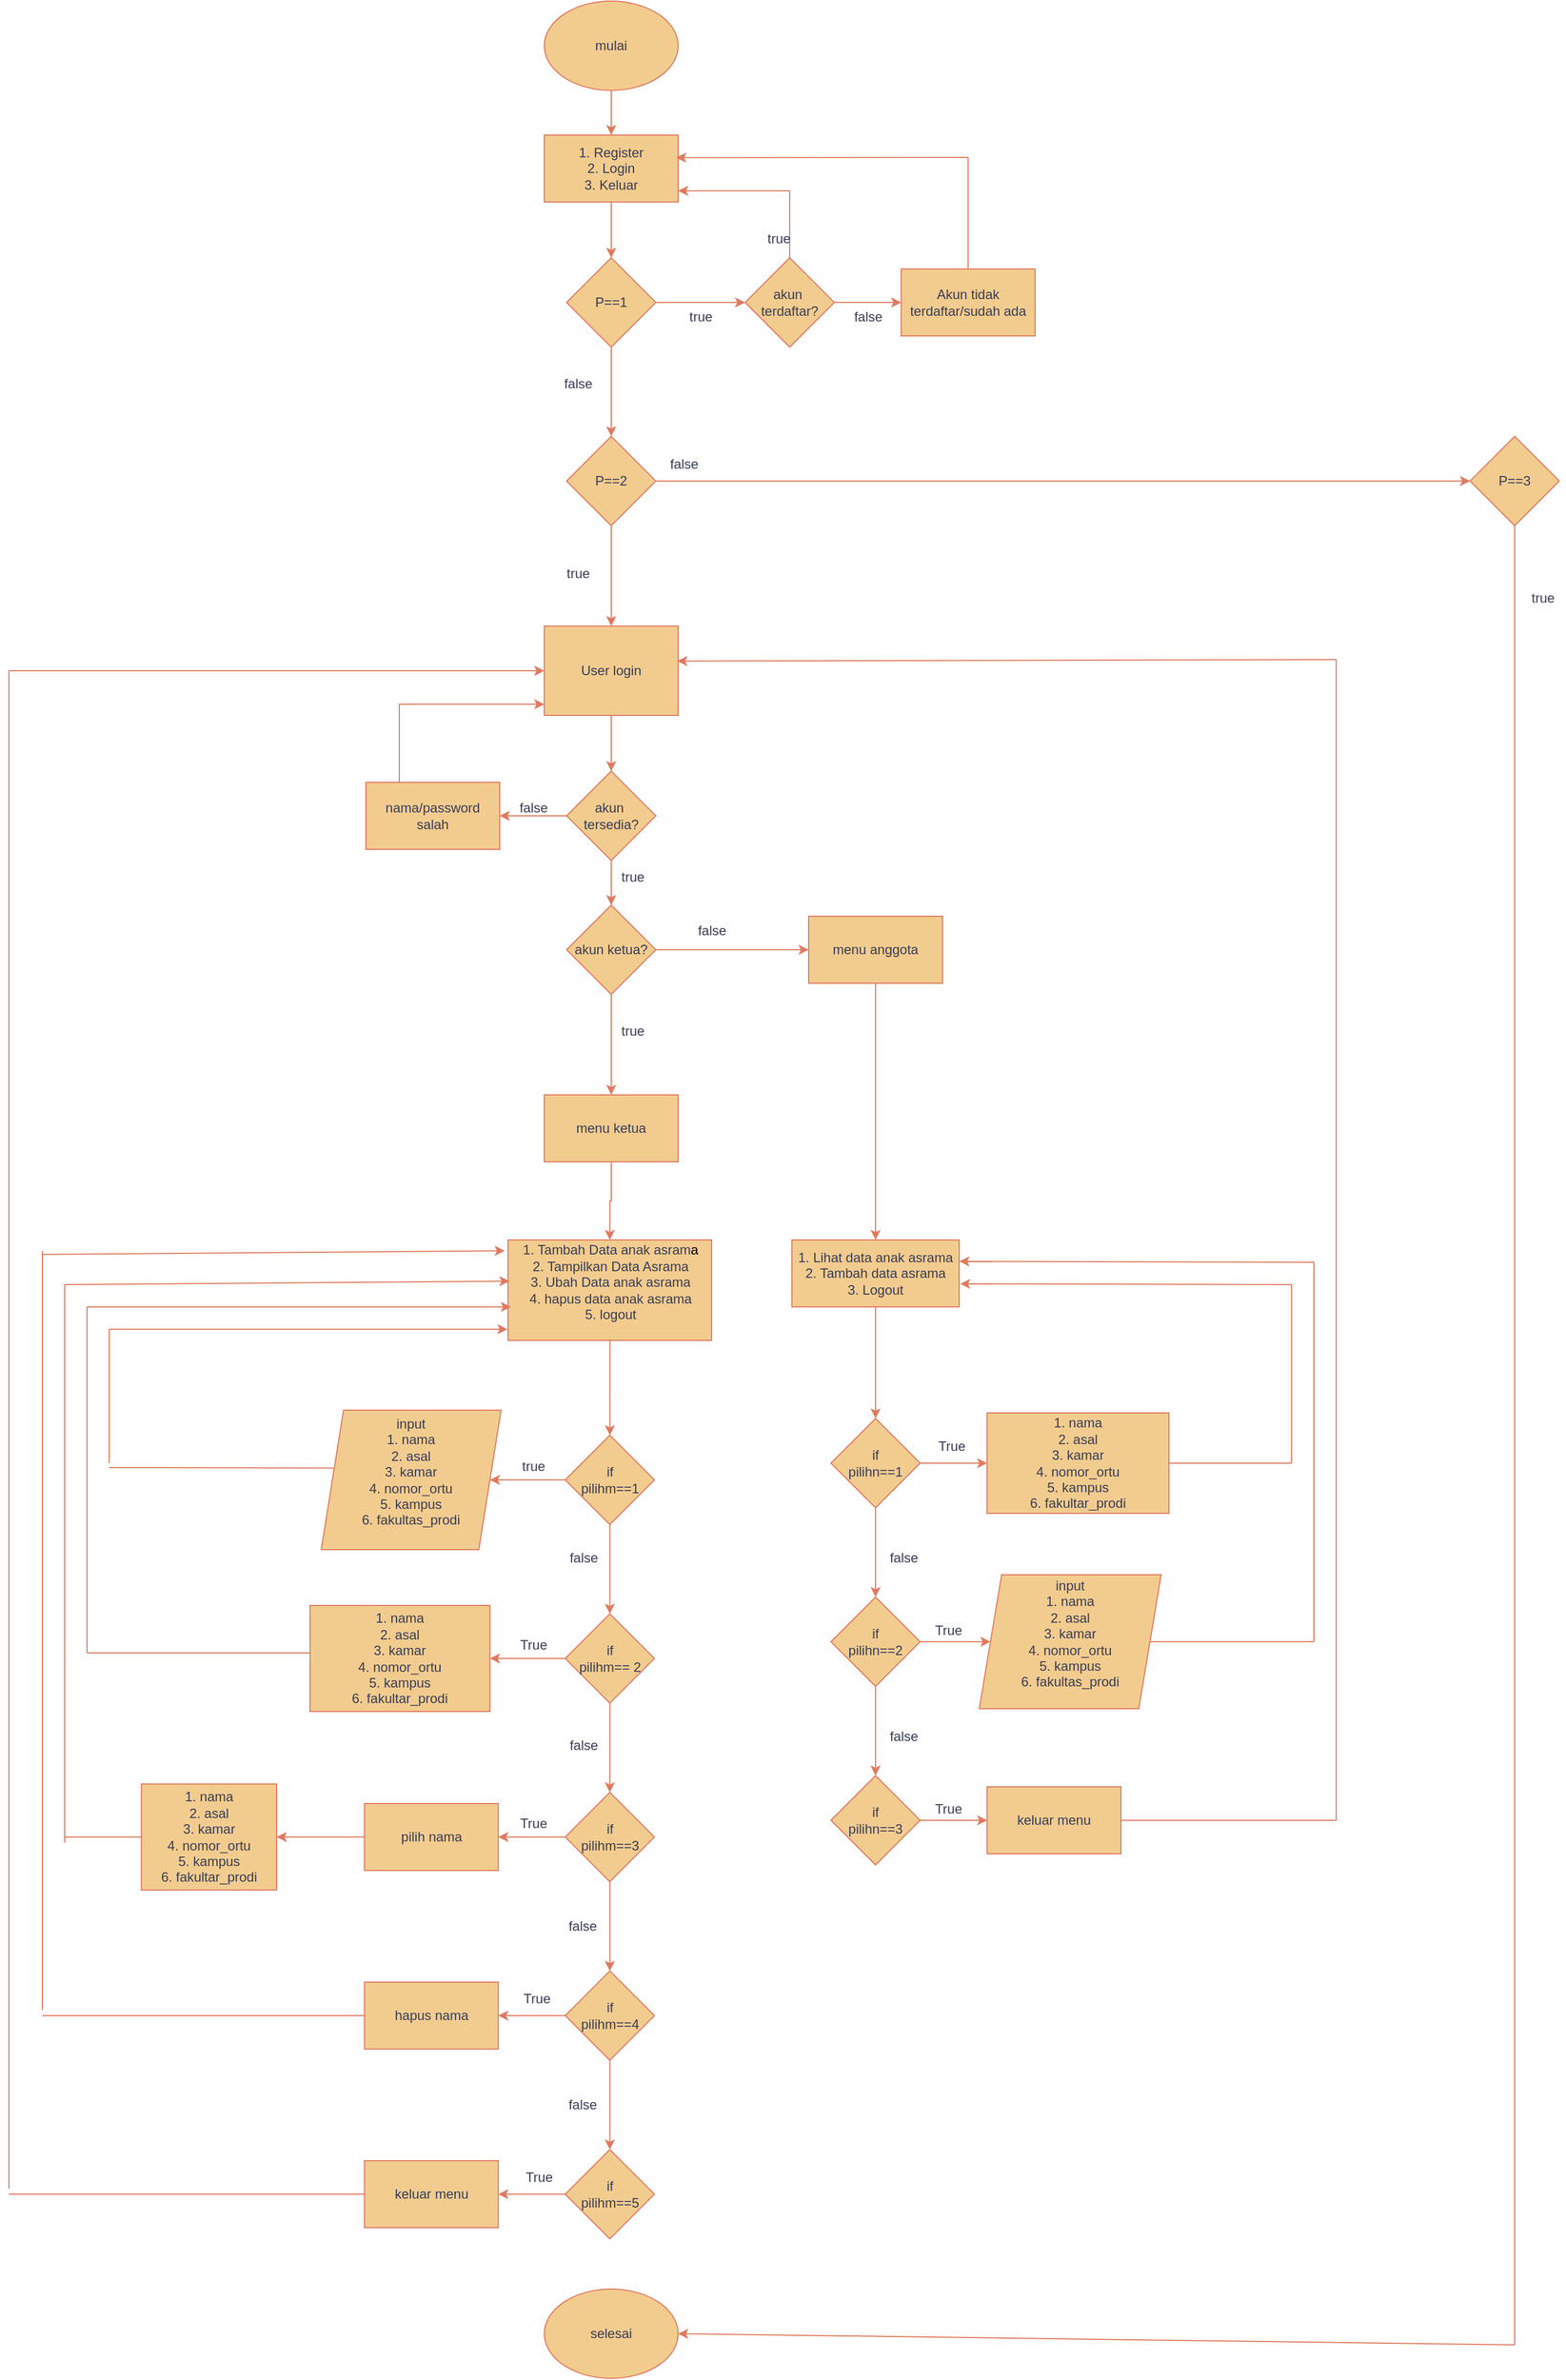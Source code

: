 <mxfile version="28.1.2">
  <diagram id="n_hlFYmJHbwfwSkSotJ7" name="Halaman-2">
    <mxGraphModel dx="3153" dy="2440" grid="1" gridSize="10" guides="1" tooltips="1" connect="1" arrows="1" fold="1" page="1" pageScale="1" pageWidth="1654" pageHeight="1169" background="none" math="0" shadow="0">
      <root>
        <mxCell id="0" />
        <mxCell id="1" parent="0" />
        <mxCell id="oGGgQ1cNmczcpnrUnFLs-1" value="" style="edgeStyle=orthogonalEdgeStyle;rounded=0;orthogonalLoop=1;jettySize=auto;html=1;labelBackgroundColor=none;fontColor=default;strokeColor=#E07A5F;" parent="1" source="BJ67IiYSXhuI5BqDYeCJ-1" target="BJ67IiYSXhuI5BqDYeCJ-2" edge="1">
          <mxGeometry relative="1" as="geometry" />
        </mxCell>
        <mxCell id="BJ67IiYSXhuI5BqDYeCJ-1" value="mulai" style="ellipse;whiteSpace=wrap;html=1;labelBackgroundColor=none;fillColor=#F2CC8F;strokeColor=#E07A5F;fontColor=#393C56;" parent="1" vertex="1">
          <mxGeometry x="530" y="90" width="120" height="80" as="geometry" />
        </mxCell>
        <mxCell id="oGGgQ1cNmczcpnrUnFLs-2" value="" style="edgeStyle=orthogonalEdgeStyle;rounded=0;orthogonalLoop=1;jettySize=auto;html=1;labelBackgroundColor=none;fontColor=default;strokeColor=#E07A5F;" parent="1" source="BJ67IiYSXhuI5BqDYeCJ-2" target="kD3FW_GAEQT3dt6A4L_F-1" edge="1">
          <mxGeometry relative="1" as="geometry" />
        </mxCell>
        <mxCell id="BJ67IiYSXhuI5BqDYeCJ-2" value="1. Register&lt;div&gt;2. Login&lt;/div&gt;&lt;div&gt;3. Keluar&lt;/div&gt;" style="whiteSpace=wrap;html=1;labelBackgroundColor=none;fillColor=#F2CC8F;strokeColor=#E07A5F;fontColor=#393C56;" parent="1" vertex="1">
          <mxGeometry x="530" y="210" width="120" height="60" as="geometry" />
        </mxCell>
        <mxCell id="J5XCuNyoXDaH66tvyBRb-2" value="" style="edgeStyle=orthogonalEdgeStyle;rounded=0;orthogonalLoop=1;jettySize=auto;html=1;labelBackgroundColor=none;fontColor=default;strokeColor=#E07A5F;" parent="1" source="kD3FW_GAEQT3dt6A4L_F-1" target="J5XCuNyoXDaH66tvyBRb-1" edge="1">
          <mxGeometry relative="1" as="geometry" />
        </mxCell>
        <mxCell id="nAB44ARyaaLg4sCTz5cJ-13" value="" style="edgeStyle=orthogonalEdgeStyle;rounded=0;orthogonalLoop=1;jettySize=auto;html=1;labelBackgroundColor=none;fontColor=default;strokeColor=#E07A5F;" parent="1" source="kD3FW_GAEQT3dt6A4L_F-1" target="nAB44ARyaaLg4sCTz5cJ-12" edge="1">
          <mxGeometry relative="1" as="geometry" />
        </mxCell>
        <mxCell id="kD3FW_GAEQT3dt6A4L_F-1" value="P==1" style="rhombus;whiteSpace=wrap;html=1;labelBackgroundColor=none;fillColor=#F2CC8F;strokeColor=#E07A5F;fontColor=#393C56;" parent="1" vertex="1">
          <mxGeometry x="550" y="320" width="80" height="80" as="geometry" />
        </mxCell>
        <mxCell id="hQ4wHMAZHg5mvLQKgYt7-2" value="" style="edgeStyle=orthogonalEdgeStyle;rounded=0;orthogonalLoop=1;jettySize=auto;html=1;labelBackgroundColor=none;fontColor=default;strokeColor=#E07A5F;" parent="1" source="J5XCuNyoXDaH66tvyBRb-1" target="hQ4wHMAZHg5mvLQKgYt7-1" edge="1">
          <mxGeometry relative="1" as="geometry" />
        </mxCell>
        <mxCell id="J5XCuNyoXDaH66tvyBRb-1" value="akun&amp;nbsp;&lt;div&gt;terdaftar?&lt;/div&gt;" style="rhombus;whiteSpace=wrap;html=1;labelBackgroundColor=none;fillColor=#F2CC8F;strokeColor=#E07A5F;fontColor=#393C56;" parent="1" vertex="1">
          <mxGeometry x="710" y="320" width="80" height="80" as="geometry" />
        </mxCell>
        <mxCell id="hQ4wHMAZHg5mvLQKgYt7-1" value="Akun tidak terdaftar/sudah ada" style="whiteSpace=wrap;html=1;labelBackgroundColor=none;fillColor=#F2CC8F;strokeColor=#E07A5F;fontColor=#393C56;" parent="1" vertex="1">
          <mxGeometry x="850" y="330" width="120" height="60" as="geometry" />
        </mxCell>
        <mxCell id="nAB44ARyaaLg4sCTz5cJ-3" value="" style="endArrow=none;html=1;rounded=0;exitX=0.5;exitY=0;exitDx=0;exitDy=0;labelBackgroundColor=none;fontColor=default;strokeColor=#E07A5F;" parent="1" source="J5XCuNyoXDaH66tvyBRb-1" edge="1">
          <mxGeometry width="50" height="50" relative="1" as="geometry">
            <mxPoint x="690" y="220" as="sourcePoint" />
            <mxPoint x="750" y="260" as="targetPoint" />
          </mxGeometry>
        </mxCell>
        <mxCell id="nAB44ARyaaLg4sCTz5cJ-6" value="" style="endArrow=none;html=1;rounded=0;exitX=0.5;exitY=0;exitDx=0;exitDy=0;labelBackgroundColor=none;fontColor=default;strokeColor=#E07A5F;" parent="1" source="hQ4wHMAZHg5mvLQKgYt7-1" edge="1">
          <mxGeometry width="50" height="50" relative="1" as="geometry">
            <mxPoint x="750" y="360" as="sourcePoint" />
            <mxPoint x="910" y="230" as="targetPoint" />
          </mxGeometry>
        </mxCell>
        <mxCell id="nAB44ARyaaLg4sCTz5cJ-9" value="true" style="text;html=1;align=center;verticalAlign=middle;resizable=0;points=[];autosize=1;strokeColor=none;fillColor=none;labelBackgroundColor=none;fontColor=#393C56;" parent="1" vertex="1">
          <mxGeometry x="650" y="358" width="40" height="30" as="geometry" />
        </mxCell>
        <mxCell id="nAB44ARyaaLg4sCTz5cJ-10" value="false" style="text;html=1;align=center;verticalAlign=middle;resizable=0;points=[];autosize=1;strokeColor=none;fillColor=none;labelBackgroundColor=none;fontColor=#393C56;" parent="1" vertex="1">
          <mxGeometry x="795" y="358" width="50" height="30" as="geometry" />
        </mxCell>
        <mxCell id="nAB44ARyaaLg4sCTz5cJ-11" value="true" style="text;html=1;align=center;verticalAlign=middle;resizable=0;points=[];autosize=1;strokeColor=none;fillColor=none;labelBackgroundColor=none;fontColor=#393C56;" parent="1" vertex="1">
          <mxGeometry x="720" y="288" width="40" height="30" as="geometry" />
        </mxCell>
        <mxCell id="wLeq8Vf2fUHlMR0s49e0-2" value="" style="edgeStyle=orthogonalEdgeStyle;rounded=0;orthogonalLoop=1;jettySize=auto;html=1;labelBackgroundColor=none;fontColor=default;strokeColor=#E07A5F;" parent="1" source="nAB44ARyaaLg4sCTz5cJ-12" target="wLeq8Vf2fUHlMR0s49e0-1" edge="1">
          <mxGeometry relative="1" as="geometry" />
        </mxCell>
        <mxCell id="8pX14ktJYVCyCtjLQcbl-2" value="" style="edgeStyle=orthogonalEdgeStyle;rounded=0;orthogonalLoop=1;jettySize=auto;html=1;labelBackgroundColor=none;fontColor=default;strokeColor=#E07A5F;" parent="1" source="nAB44ARyaaLg4sCTz5cJ-12" target="8pX14ktJYVCyCtjLQcbl-1" edge="1">
          <mxGeometry relative="1" as="geometry" />
        </mxCell>
        <mxCell id="nAB44ARyaaLg4sCTz5cJ-12" value="P==2" style="rhombus;whiteSpace=wrap;html=1;labelBackgroundColor=none;fillColor=#F2CC8F;strokeColor=#E07A5F;fontColor=#393C56;" parent="1" vertex="1">
          <mxGeometry x="550" y="480" width="80" height="80" as="geometry" />
        </mxCell>
        <mxCell id="Dad_iANFucT62vBBfSE3-2" value="" style="edgeStyle=orthogonalEdgeStyle;rounded=0;orthogonalLoop=1;jettySize=auto;html=1;labelBackgroundColor=none;fontColor=default;strokeColor=#E07A5F;" parent="1" source="wLeq8Vf2fUHlMR0s49e0-1" target="Dad_iANFucT62vBBfSE3-1" edge="1">
          <mxGeometry relative="1" as="geometry" />
        </mxCell>
        <mxCell id="wLeq8Vf2fUHlMR0s49e0-1" value="User login" style="whiteSpace=wrap;html=1;labelBackgroundColor=none;fillColor=#F2CC8F;strokeColor=#E07A5F;fontColor=#393C56;" parent="1" vertex="1">
          <mxGeometry x="530" y="650" width="120" height="80" as="geometry" />
        </mxCell>
        <mxCell id="Dad_iANFucT62vBBfSE3-6" value="" style="edgeStyle=orthogonalEdgeStyle;rounded=0;orthogonalLoop=1;jettySize=auto;html=1;labelBackgroundColor=none;fontColor=default;strokeColor=#E07A5F;" parent="1" source="Dad_iANFucT62vBBfSE3-1" target="Dad_iANFucT62vBBfSE3-5" edge="1">
          <mxGeometry relative="1" as="geometry" />
        </mxCell>
        <mxCell id="aWU5f_MsDyXnoE4X7a1e-2" value="" style="edgeStyle=orthogonalEdgeStyle;rounded=0;orthogonalLoop=1;jettySize=auto;html=1;labelBackgroundColor=none;fontColor=default;strokeColor=#E07A5F;" parent="1" source="Dad_iANFucT62vBBfSE3-1" target="aWU5f_MsDyXnoE4X7a1e-1" edge="1">
          <mxGeometry relative="1" as="geometry" />
        </mxCell>
        <mxCell id="Dad_iANFucT62vBBfSE3-1" value="akun&amp;nbsp;&lt;div&gt;tersedia?&lt;/div&gt;" style="rhombus;whiteSpace=wrap;html=1;labelBackgroundColor=none;fillColor=#F2CC8F;strokeColor=#E07A5F;fontColor=#393C56;" parent="1" vertex="1">
          <mxGeometry x="550" y="780" width="80" height="80" as="geometry" />
        </mxCell>
        <mxCell id="X8hCbsQ0I0Sgx1BhLFCN-2" value="" style="edgeStyle=orthogonalEdgeStyle;rounded=0;orthogonalLoop=1;jettySize=auto;html=1;labelBackgroundColor=none;fontColor=default;strokeColor=#E07A5F;" parent="1" source="Dad_iANFucT62vBBfSE3-5" target="X8hCbsQ0I0Sgx1BhLFCN-1" edge="1">
          <mxGeometry relative="1" as="geometry" />
        </mxCell>
        <mxCell id="UY8ClKFiO8vWPzrlX-yC-20" value="" style="edgeStyle=orthogonalEdgeStyle;rounded=0;orthogonalLoop=1;jettySize=auto;html=1;labelBackgroundColor=none;fontColor=default;strokeColor=#E07A5F;" parent="1" source="Dad_iANFucT62vBBfSE3-5" target="UY8ClKFiO8vWPzrlX-yC-19" edge="1">
          <mxGeometry relative="1" as="geometry" />
        </mxCell>
        <mxCell id="Dad_iANFucT62vBBfSE3-5" value="akun ketua?" style="rhombus;whiteSpace=wrap;html=1;labelBackgroundColor=none;fillColor=#F2CC8F;strokeColor=#E07A5F;fontColor=#393C56;" parent="1" vertex="1">
          <mxGeometry x="550" y="900" width="80" height="80" as="geometry" />
        </mxCell>
        <mxCell id="4Aqp_4-qKnyGdtQ3lFyu-4" value="" style="edgeStyle=orthogonalEdgeStyle;rounded=0;orthogonalLoop=1;jettySize=auto;html=1;labelBackgroundColor=none;fontColor=default;strokeColor=#E07A5F;" parent="1" source="X8hCbsQ0I0Sgx1BhLFCN-1" target="4Aqp_4-qKnyGdtQ3lFyu-3" edge="1">
          <mxGeometry relative="1" as="geometry" />
        </mxCell>
        <mxCell id="X8hCbsQ0I0Sgx1BhLFCN-1" value="menu ketua" style="whiteSpace=wrap;html=1;labelBackgroundColor=none;fillColor=#F2CC8F;strokeColor=#E07A5F;fontColor=#393C56;" parent="1" vertex="1">
          <mxGeometry x="530" y="1070" width="120" height="60" as="geometry" />
        </mxCell>
        <mxCell id="SB7GHCzMZ7cdMeRxV8jV-2" value="" style="edgeStyle=orthogonalEdgeStyle;rounded=0;orthogonalLoop=1;jettySize=auto;html=1;labelBackgroundColor=none;fontColor=default;strokeColor=#E07A5F;" parent="1" source="4Aqp_4-qKnyGdtQ3lFyu-3" target="SB7GHCzMZ7cdMeRxV8jV-1" edge="1">
          <mxGeometry relative="1" as="geometry" />
        </mxCell>
        <mxCell id="4Aqp_4-qKnyGdtQ3lFyu-3" value="1. Tambah Data anak asram&lt;span style=&quot;background-color: transparent; color: light-dark(rgb(0, 0, 0), rgb(255, 255, 255));&quot;&gt;a&lt;/span&gt;&lt;div&gt;2. Tampilkan Data Asrama&lt;/div&gt;&lt;div&gt;3. Ubah Data anak asrama&lt;/div&gt;&lt;div&gt;4. hapus data anak asrama&lt;/div&gt;&lt;div&gt;5. logout&lt;br&gt;&lt;div&gt;&lt;div&gt;&lt;br&gt;&lt;/div&gt;&lt;/div&gt;&lt;/div&gt;" style="whiteSpace=wrap;html=1;labelBackgroundColor=none;fillColor=#F2CC8F;strokeColor=#E07A5F;fontColor=#393C56;" parent="1" vertex="1">
          <mxGeometry x="497.5" y="1200" width="182.5" height="90" as="geometry" />
        </mxCell>
        <mxCell id="KfjcJBybWFBHCvMIWg3G-4" value="" style="edgeStyle=orthogonalEdgeStyle;rounded=0;orthogonalLoop=1;jettySize=auto;html=1;labelBackgroundColor=none;fontColor=default;strokeColor=#E07A5F;" parent="1" source="SB7GHCzMZ7cdMeRxV8jV-1" target="KfjcJBybWFBHCvMIWg3G-3" edge="1">
          <mxGeometry relative="1" as="geometry" />
        </mxCell>
        <mxCell id="9bXHXLftTG-tU7dkygSy-5" value="" style="edgeStyle=orthogonalEdgeStyle;rounded=0;orthogonalLoop=1;jettySize=auto;html=1;labelBackgroundColor=none;fontColor=default;strokeColor=#E07A5F;" parent="1" source="SB7GHCzMZ7cdMeRxV8jV-1" target="9bXHXLftTG-tU7dkygSy-4" edge="1">
          <mxGeometry relative="1" as="geometry" />
        </mxCell>
        <mxCell id="SB7GHCzMZ7cdMeRxV8jV-1" value="&lt;div&gt;if&lt;/div&gt;pilihm==1" style="rhombus;whiteSpace=wrap;html=1;labelBackgroundColor=none;fillColor=#F2CC8F;strokeColor=#E07A5F;fontColor=#393C56;" parent="1" vertex="1">
          <mxGeometry x="548.75" y="1375" width="80" height="80" as="geometry" />
        </mxCell>
        <mxCell id="KfjcJBybWFBHCvMIWg3G-3" value="input&lt;div&gt;1. nama&lt;/div&gt;&lt;div&gt;2. asal&lt;/div&gt;&lt;div&gt;3. kamar&lt;/div&gt;&lt;div&gt;4. nomor_ortu&lt;/div&gt;&lt;div&gt;5. kampus&lt;/div&gt;&lt;div&gt;6. fakultas_prodi&lt;/div&gt;&lt;div&gt;&lt;div&gt;&lt;br&gt;&lt;/div&gt;&lt;/div&gt;" style="shape=parallelogram;perimeter=parallelogramPerimeter;whiteSpace=wrap;html=1;fixedSize=1;labelBackgroundColor=none;fillColor=#F2CC8F;strokeColor=#E07A5F;fontColor=#393C56;" parent="1" vertex="1">
          <mxGeometry x="330" y="1352.5" width="161.25" height="125" as="geometry" />
        </mxCell>
        <mxCell id="9bXHXLftTG-tU7dkygSy-1" value="" style="endArrow=none;html=1;rounded=0;exitX=0.078;exitY=0.415;exitDx=0;exitDy=0;exitPerimeter=0;labelBackgroundColor=none;fontColor=default;strokeColor=#E07A5F;" parent="1" source="KfjcJBybWFBHCvMIWg3G-3" edge="1">
          <mxGeometry width="50" height="50" relative="1" as="geometry">
            <mxPoint x="250" y="1460" as="sourcePoint" />
            <mxPoint x="140" y="1404" as="targetPoint" />
          </mxGeometry>
        </mxCell>
        <mxCell id="9bXHXLftTG-tU7dkygSy-7" value="" style="edgeStyle=orthogonalEdgeStyle;rounded=0;orthogonalLoop=1;jettySize=auto;html=1;labelBackgroundColor=none;fontColor=default;strokeColor=#E07A5F;" parent="1" source="9bXHXLftTG-tU7dkygSy-4" target="9bXHXLftTG-tU7dkygSy-6" edge="1">
          <mxGeometry relative="1" as="geometry" />
        </mxCell>
        <mxCell id="eutYSESXR00Fy9VsZ_fA-9" value="" style="edgeStyle=orthogonalEdgeStyle;rounded=0;orthogonalLoop=1;jettySize=auto;html=1;labelBackgroundColor=none;fontColor=default;strokeColor=#E07A5F;" parent="1" source="9bXHXLftTG-tU7dkygSy-4" target="eutYSESXR00Fy9VsZ_fA-8" edge="1">
          <mxGeometry relative="1" as="geometry" />
        </mxCell>
        <mxCell id="9bXHXLftTG-tU7dkygSy-4" value="&lt;div&gt;if&lt;/div&gt;pilihm== 2" style="rhombus;whiteSpace=wrap;html=1;labelBackgroundColor=none;fillColor=#F2CC8F;strokeColor=#E07A5F;fontColor=#393C56;" parent="1" vertex="1">
          <mxGeometry x="548.75" y="1535" width="80" height="80" as="geometry" />
        </mxCell>
        <mxCell id="9bXHXLftTG-tU7dkygSy-6" value="1. nama&lt;div&gt;2. asal&lt;/div&gt;&lt;div&gt;3. kamar&lt;/div&gt;&lt;div&gt;4. nomor_ortu&lt;/div&gt;&lt;div&gt;5. kampus&lt;/div&gt;&lt;div&gt;6. fakultar_prodi&lt;/div&gt;" style="whiteSpace=wrap;html=1;labelBackgroundColor=none;fillColor=#F2CC8F;strokeColor=#E07A5F;fontColor=#393C56;" parent="1" vertex="1">
          <mxGeometry x="320" y="1527.5" width="161.25" height="95" as="geometry" />
        </mxCell>
        <mxCell id="eutYSESXR00Fy9VsZ_fA-1" value="" style="endArrow=none;html=1;rounded=0;labelBackgroundColor=none;fontColor=default;strokeColor=#E07A5F;" parent="1" edge="1">
          <mxGeometry width="50" height="50" relative="1" as="geometry">
            <mxPoint x="320" y="1570" as="sourcePoint" />
            <mxPoint x="120" y="1570" as="targetPoint" />
          </mxGeometry>
        </mxCell>
        <mxCell id="ofDw3VcpYL0G3G0kRP22-2" value="" style="edgeStyle=orthogonalEdgeStyle;rounded=0;orthogonalLoop=1;jettySize=auto;html=1;labelBackgroundColor=none;fontColor=default;strokeColor=#E07A5F;" parent="1" source="eutYSESXR00Fy9VsZ_fA-8" target="ofDw3VcpYL0G3G0kRP22-1" edge="1">
          <mxGeometry relative="1" as="geometry" />
        </mxCell>
        <mxCell id="6xFsQcC3OC6HDrm-7JsW-4" value="" style="edgeStyle=orthogonalEdgeStyle;rounded=0;orthogonalLoop=1;jettySize=auto;html=1;labelBackgroundColor=none;fontColor=default;strokeColor=#E07A5F;" parent="1" source="eutYSESXR00Fy9VsZ_fA-8" target="6xFsQcC3OC6HDrm-7JsW-3" edge="1">
          <mxGeometry relative="1" as="geometry" />
        </mxCell>
        <mxCell id="eutYSESXR00Fy9VsZ_fA-8" value="&lt;div&gt;if&lt;/div&gt;pilihm==3" style="rhombus;whiteSpace=wrap;html=1;labelBackgroundColor=none;fillColor=#F2CC8F;strokeColor=#E07A5F;fontColor=#393C56;" parent="1" vertex="1">
          <mxGeometry x="548.75" y="1695" width="80" height="80" as="geometry" />
        </mxCell>
        <mxCell id="6xFsQcC3OC6HDrm-7JsW-2" value="" style="edgeStyle=orthogonalEdgeStyle;rounded=0;orthogonalLoop=1;jettySize=auto;html=1;labelBackgroundColor=none;fontColor=default;strokeColor=#E07A5F;" parent="1" source="ofDw3VcpYL0G3G0kRP22-1" target="6xFsQcC3OC6HDrm-7JsW-1" edge="1">
          <mxGeometry relative="1" as="geometry" />
        </mxCell>
        <mxCell id="ofDw3VcpYL0G3G0kRP22-1" value="pilih nama" style="whiteSpace=wrap;html=1;labelBackgroundColor=none;fillColor=#F2CC8F;strokeColor=#E07A5F;fontColor=#393C56;" parent="1" vertex="1">
          <mxGeometry x="368.75" y="1705" width="120" height="60" as="geometry" />
        </mxCell>
        <mxCell id="6xFsQcC3OC6HDrm-7JsW-1" value="1. nama&lt;div&gt;2. asal&lt;/div&gt;&lt;div&gt;3. kamar&lt;/div&gt;&lt;div&gt;4. nomor_ortu&lt;/div&gt;&lt;div&gt;5. kampus&lt;/div&gt;&lt;div&gt;6. fakultar_prodi&lt;/div&gt;" style="whiteSpace=wrap;html=1;labelBackgroundColor=none;fillColor=#F2CC8F;strokeColor=#E07A5F;fontColor=#393C56;" parent="1" vertex="1">
          <mxGeometry x="168.75" y="1687.5" width="121.25" height="95" as="geometry" />
        </mxCell>
        <mxCell id="6xFsQcC3OC6HDrm-7JsW-6" value="" style="edgeStyle=orthogonalEdgeStyle;rounded=0;orthogonalLoop=1;jettySize=auto;html=1;labelBackgroundColor=none;fontColor=default;strokeColor=#E07A5F;" parent="1" source="6xFsQcC3OC6HDrm-7JsW-3" target="6xFsQcC3OC6HDrm-7JsW-5" edge="1">
          <mxGeometry relative="1" as="geometry" />
        </mxCell>
        <mxCell id="6xFsQcC3OC6HDrm-7JsW-8" value="" style="edgeStyle=orthogonalEdgeStyle;rounded=0;orthogonalLoop=1;jettySize=auto;html=1;labelBackgroundColor=none;fontColor=default;strokeColor=#E07A5F;" parent="1" source="6xFsQcC3OC6HDrm-7JsW-3" target="6xFsQcC3OC6HDrm-7JsW-7" edge="1">
          <mxGeometry relative="1" as="geometry" />
        </mxCell>
        <mxCell id="6xFsQcC3OC6HDrm-7JsW-3" value="&lt;div&gt;if&lt;/div&gt;pilihm==4" style="rhombus;whiteSpace=wrap;html=1;labelBackgroundColor=none;fillColor=#F2CC8F;strokeColor=#E07A5F;fontColor=#393C56;" parent="1" vertex="1">
          <mxGeometry x="548.75" y="1855" width="80" height="80" as="geometry" />
        </mxCell>
        <mxCell id="kVMJJgceOVGTVzxUTnM4-2" value="" style="edgeStyle=orthogonalEdgeStyle;rounded=0;orthogonalLoop=1;jettySize=auto;html=1;labelBackgroundColor=none;fontColor=default;strokeColor=#E07A5F;" parent="1" source="6xFsQcC3OC6HDrm-7JsW-5" target="kVMJJgceOVGTVzxUTnM4-1" edge="1">
          <mxGeometry relative="1" as="geometry" />
        </mxCell>
        <mxCell id="6xFsQcC3OC6HDrm-7JsW-5" value="if&lt;div&gt;pilihm==5&lt;/div&gt;" style="rhombus;whiteSpace=wrap;html=1;labelBackgroundColor=none;fillColor=#F2CC8F;strokeColor=#E07A5F;fontColor=#393C56;" parent="1" vertex="1">
          <mxGeometry x="548.75" y="2015" width="80" height="80" as="geometry" />
        </mxCell>
        <mxCell id="6xFsQcC3OC6HDrm-7JsW-7" value="hapus nama" style="whiteSpace=wrap;html=1;labelBackgroundColor=none;fillColor=#F2CC8F;strokeColor=#E07A5F;fontColor=#393C56;" parent="1" vertex="1">
          <mxGeometry x="368.75" y="1865" width="120" height="60" as="geometry" />
        </mxCell>
        <mxCell id="kVMJJgceOVGTVzxUTnM4-1" value="keluar menu" style="whiteSpace=wrap;html=1;labelBackgroundColor=none;fillColor=#F2CC8F;strokeColor=#E07A5F;fontColor=#393C56;" parent="1" vertex="1">
          <mxGeometry x="368.75" y="2025" width="120" height="60" as="geometry" />
        </mxCell>
        <mxCell id="UY8ClKFiO8vWPzrlX-yC-3" value="" style="endArrow=classic;html=1;rounded=0;entryX=-0.003;entryY=0.889;entryDx=0;entryDy=0;entryPerimeter=0;labelBackgroundColor=none;fontColor=default;strokeColor=#E07A5F;" parent="1" target="4Aqp_4-qKnyGdtQ3lFyu-3" edge="1">
          <mxGeometry width="50" height="50" relative="1" as="geometry">
            <mxPoint x="140" y="1280" as="sourcePoint" />
            <mxPoint x="500" y="1270" as="targetPoint" />
          </mxGeometry>
        </mxCell>
        <mxCell id="UY8ClKFiO8vWPzrlX-yC-4" value="" style="endArrow=none;html=1;rounded=0;entryX=0;entryY=0.5;entryDx=0;entryDy=0;labelBackgroundColor=none;fontColor=default;strokeColor=#E07A5F;" parent="1" target="6xFsQcC3OC6HDrm-7JsW-1" edge="1">
          <mxGeometry width="50" height="50" relative="1" as="geometry">
            <mxPoint x="100" y="1735" as="sourcePoint" />
            <mxPoint x="120" y="1770" as="targetPoint" />
          </mxGeometry>
        </mxCell>
        <mxCell id="UY8ClKFiO8vWPzrlX-yC-5" value="" style="endArrow=none;html=1;rounded=0;exitX=0;exitY=0.5;exitDx=0;exitDy=0;labelBackgroundColor=none;fontColor=default;strokeColor=#E07A5F;" parent="1" source="6xFsQcC3OC6HDrm-7JsW-7" edge="1">
          <mxGeometry width="50" height="50" relative="1" as="geometry">
            <mxPoint x="320" y="1910" as="sourcePoint" />
            <mxPoint x="80" y="1895" as="targetPoint" />
          </mxGeometry>
        </mxCell>
        <mxCell id="UY8ClKFiO8vWPzrlX-yC-6" value="" style="endArrow=none;html=1;rounded=0;exitX=0;exitY=0.5;exitDx=0;exitDy=0;labelBackgroundColor=none;fontColor=default;strokeColor=#E07A5F;" parent="1" source="kVMJJgceOVGTVzxUTnM4-1" edge="1">
          <mxGeometry width="50" height="50" relative="1" as="geometry">
            <mxPoint x="359" y="2050" as="sourcePoint" />
            <mxPoint x="50" y="2055" as="targetPoint" />
          </mxGeometry>
        </mxCell>
        <mxCell id="UY8ClKFiO8vWPzrlX-yC-8" value="" style="endArrow=none;html=1;rounded=0;labelBackgroundColor=none;fontColor=default;strokeColor=#E07A5F;" parent="1" edge="1">
          <mxGeometry width="50" height="50" relative="1" as="geometry">
            <mxPoint x="140" y="1400" as="sourcePoint" />
            <mxPoint x="140" y="1280" as="targetPoint" />
          </mxGeometry>
        </mxCell>
        <mxCell id="UY8ClKFiO8vWPzrlX-yC-9" value="" style="endArrow=none;html=1;rounded=0;labelBackgroundColor=none;fontColor=default;strokeColor=#E07A5F;" parent="1" edge="1">
          <mxGeometry width="50" height="50" relative="1" as="geometry">
            <mxPoint x="120" y="1570" as="sourcePoint" />
            <mxPoint x="120" y="1260" as="targetPoint" />
          </mxGeometry>
        </mxCell>
        <mxCell id="UY8ClKFiO8vWPzrlX-yC-10" value="" style="endArrow=classic;html=1;rounded=0;labelBackgroundColor=none;fontColor=default;strokeColor=#E07A5F;" parent="1" edge="1">
          <mxGeometry width="50" height="50" relative="1" as="geometry">
            <mxPoint x="120" y="1260" as="sourcePoint" />
            <mxPoint x="500" y="1260" as="targetPoint" />
          </mxGeometry>
        </mxCell>
        <mxCell id="UY8ClKFiO8vWPzrlX-yC-12" value="" style="endArrow=none;html=1;rounded=0;labelBackgroundColor=none;fontColor=default;strokeColor=#E07A5F;" parent="1" edge="1">
          <mxGeometry width="50" height="50" relative="1" as="geometry">
            <mxPoint x="100" y="1740" as="sourcePoint" />
            <mxPoint x="100" y="1240" as="targetPoint" />
          </mxGeometry>
        </mxCell>
        <mxCell id="UY8ClKFiO8vWPzrlX-yC-13" value="" style="endArrow=classic;html=1;rounded=0;entryX=0.007;entryY=0.41;entryDx=0;entryDy=0;entryPerimeter=0;labelBackgroundColor=none;fontColor=default;strokeColor=#E07A5F;" parent="1" target="4Aqp_4-qKnyGdtQ3lFyu-3" edge="1">
          <mxGeometry width="50" height="50" relative="1" as="geometry">
            <mxPoint x="100" y="1240" as="sourcePoint" />
            <mxPoint x="480" y="1230" as="targetPoint" />
          </mxGeometry>
        </mxCell>
        <mxCell id="UY8ClKFiO8vWPzrlX-yC-14" value="" style="endArrow=none;html=1;rounded=0;labelBackgroundColor=none;fontColor=default;strokeColor=#E07A5F;" parent="1" edge="1">
          <mxGeometry width="50" height="50" relative="1" as="geometry">
            <mxPoint x="80" y="1890" as="sourcePoint" />
            <mxPoint x="80" y="1210" as="targetPoint" />
          </mxGeometry>
        </mxCell>
        <mxCell id="UY8ClKFiO8vWPzrlX-yC-15" value="" style="endArrow=classic;html=1;rounded=0;entryX=-0.016;entryY=0.108;entryDx=0;entryDy=0;entryPerimeter=0;labelBackgroundColor=none;fontColor=default;strokeColor=#E07A5F;" parent="1" target="4Aqp_4-qKnyGdtQ3lFyu-3" edge="1">
          <mxGeometry width="50" height="50" relative="1" as="geometry">
            <mxPoint x="80" y="1213" as="sourcePoint" />
            <mxPoint x="469" y="1210" as="targetPoint" />
          </mxGeometry>
        </mxCell>
        <mxCell id="UY8ClKFiO8vWPzrlX-yC-16" value="" style="endArrow=none;html=1;rounded=0;labelBackgroundColor=none;fontColor=default;strokeColor=#E07A5F;" parent="1" edge="1">
          <mxGeometry width="50" height="50" relative="1" as="geometry">
            <mxPoint x="50" y="2050" as="sourcePoint" />
            <mxPoint x="50" y="690" as="targetPoint" />
          </mxGeometry>
        </mxCell>
        <mxCell id="UY8ClKFiO8vWPzrlX-yC-18" value="" style="endArrow=classic;html=1;rounded=0;entryX=0;entryY=0.5;entryDx=0;entryDy=0;labelBackgroundColor=none;fontColor=default;strokeColor=#E07A5F;" parent="1" target="wLeq8Vf2fUHlMR0s49e0-1" edge="1">
          <mxGeometry width="50" height="50" relative="1" as="geometry">
            <mxPoint x="50" y="690" as="sourcePoint" />
            <mxPoint x="465" y="700" as="targetPoint" />
          </mxGeometry>
        </mxCell>
        <mxCell id="yPowE1MxpLwuq8nMpBS1-2" value="" style="edgeStyle=orthogonalEdgeStyle;rounded=0;orthogonalLoop=1;jettySize=auto;html=1;labelBackgroundColor=none;fontColor=default;strokeColor=#E07A5F;" parent="1" source="UY8ClKFiO8vWPzrlX-yC-19" target="yPowE1MxpLwuq8nMpBS1-1" edge="1">
          <mxGeometry relative="1" as="geometry" />
        </mxCell>
        <mxCell id="UY8ClKFiO8vWPzrlX-yC-19" value="menu anggota" style="whiteSpace=wrap;html=1;labelBackgroundColor=none;fillColor=#F2CC8F;strokeColor=#E07A5F;fontColor=#393C56;" parent="1" vertex="1">
          <mxGeometry x="767" y="910" width="120" height="60" as="geometry" />
        </mxCell>
        <mxCell id="ULuMdRjwXO976q_Ptpej-2" value="" style="edgeStyle=orthogonalEdgeStyle;rounded=0;orthogonalLoop=1;jettySize=auto;html=1;labelBackgroundColor=none;fontColor=default;strokeColor=#E07A5F;" parent="1" source="yPowE1MxpLwuq8nMpBS1-1" target="ULuMdRjwXO976q_Ptpej-1" edge="1">
          <mxGeometry relative="1" as="geometry" />
        </mxCell>
        <mxCell id="yPowE1MxpLwuq8nMpBS1-1" value="1. Lihat data anak asrama&lt;div&gt;2. Tambah data asrama&lt;/div&gt;&lt;div&gt;3. Logout&lt;/div&gt;" style="whiteSpace=wrap;html=1;labelBackgroundColor=none;fillColor=#F2CC8F;strokeColor=#E07A5F;fontColor=#393C56;" parent="1" vertex="1">
          <mxGeometry x="752" y="1200" width="150" height="60" as="geometry" />
        </mxCell>
        <mxCell id="ULuMdRjwXO976q_Ptpej-4" value="" style="edgeStyle=orthogonalEdgeStyle;rounded=0;orthogonalLoop=1;jettySize=auto;html=1;labelBackgroundColor=none;fontColor=default;strokeColor=#E07A5F;" parent="1" source="ULuMdRjwXO976q_Ptpej-1" target="ULuMdRjwXO976q_Ptpej-3" edge="1">
          <mxGeometry relative="1" as="geometry" />
        </mxCell>
        <mxCell id="Y3ak0ZPxl809RGinCwme-2" value="" style="edgeStyle=orthogonalEdgeStyle;rounded=0;orthogonalLoop=1;jettySize=auto;html=1;labelBackgroundColor=none;fontColor=default;strokeColor=#E07A5F;" parent="1" source="ULuMdRjwXO976q_Ptpej-1" target="Y3ak0ZPxl809RGinCwme-1" edge="1">
          <mxGeometry relative="1" as="geometry" />
        </mxCell>
        <mxCell id="ULuMdRjwXO976q_Ptpej-1" value="if&lt;div&gt;pilihn==1&lt;/div&gt;" style="rhombus;whiteSpace=wrap;html=1;labelBackgroundColor=none;fillColor=#F2CC8F;strokeColor=#E07A5F;fontColor=#393C56;" parent="1" vertex="1">
          <mxGeometry x="787" y="1360" width="80" height="80" as="geometry" />
        </mxCell>
        <mxCell id="ULuMdRjwXO976q_Ptpej-6" value="" style="edgeStyle=orthogonalEdgeStyle;rounded=0;orthogonalLoop=1;jettySize=auto;html=1;labelBackgroundColor=none;fontColor=default;strokeColor=#E07A5F;" parent="1" source="ULuMdRjwXO976q_Ptpej-3" target="ULuMdRjwXO976q_Ptpej-5" edge="1">
          <mxGeometry relative="1" as="geometry" />
        </mxCell>
        <mxCell id="xux20jzv-4jG2nTCrNBv-2" value="" style="edgeStyle=orthogonalEdgeStyle;rounded=0;orthogonalLoop=1;jettySize=auto;html=1;labelBackgroundColor=none;fontColor=default;strokeColor=#E07A5F;" parent="1" source="ULuMdRjwXO976q_Ptpej-3" target="xux20jzv-4jG2nTCrNBv-1" edge="1">
          <mxGeometry relative="1" as="geometry" />
        </mxCell>
        <mxCell id="ULuMdRjwXO976q_Ptpej-3" value="if&lt;div&gt;pilihn==2&lt;/div&gt;" style="rhombus;whiteSpace=wrap;html=1;labelBackgroundColor=none;fillColor=#F2CC8F;strokeColor=#E07A5F;fontColor=#393C56;" parent="1" vertex="1">
          <mxGeometry x="787" y="1520" width="80" height="80" as="geometry" />
        </mxCell>
        <mxCell id="wnKAWCbXW9QvSG9Oy5bg-2" value="" style="edgeStyle=orthogonalEdgeStyle;rounded=0;orthogonalLoop=1;jettySize=auto;html=1;labelBackgroundColor=none;fontColor=default;strokeColor=#E07A5F;" parent="1" source="ULuMdRjwXO976q_Ptpej-5" target="wnKAWCbXW9QvSG9Oy5bg-1" edge="1">
          <mxGeometry relative="1" as="geometry" />
        </mxCell>
        <mxCell id="ULuMdRjwXO976q_Ptpej-5" value="if&lt;div&gt;pilihn==3&lt;/div&gt;" style="rhombus;whiteSpace=wrap;html=1;labelBackgroundColor=none;fillColor=#F2CC8F;strokeColor=#E07A5F;fontColor=#393C56;" parent="1" vertex="1">
          <mxGeometry x="787" y="1680" width="80" height="80" as="geometry" />
        </mxCell>
        <mxCell id="Y3ak0ZPxl809RGinCwme-1" value="1. nama&lt;div&gt;2. asal&lt;/div&gt;&lt;div&gt;3. kamar&lt;/div&gt;&lt;div&gt;4. nomor_ortu&lt;/div&gt;&lt;div&gt;5. kampus&lt;/div&gt;&lt;div&gt;6. fakultar_prodi&lt;/div&gt;" style="whiteSpace=wrap;html=1;labelBackgroundColor=none;fillColor=#F2CC8F;strokeColor=#E07A5F;fontColor=#393C56;" parent="1" vertex="1">
          <mxGeometry x="927" y="1355" width="163" height="90" as="geometry" />
        </mxCell>
        <mxCell id="xux20jzv-4jG2nTCrNBv-1" value="input&lt;div&gt;1. nama&lt;/div&gt;&lt;div&gt;2. asal&lt;/div&gt;&lt;div&gt;3. kamar&lt;/div&gt;&lt;div&gt;4. nomor_ortu&lt;/div&gt;&lt;div&gt;5. kampus&lt;/div&gt;&lt;div&gt;6. fakultas_prodi&lt;/div&gt;&lt;div&gt;&lt;br&gt;&lt;/div&gt;" style="shape=parallelogram;perimeter=parallelogramPerimeter;whiteSpace=wrap;html=1;fixedSize=1;labelBackgroundColor=none;fillColor=#F2CC8F;strokeColor=#E07A5F;fontColor=#393C56;" parent="1" vertex="1">
          <mxGeometry x="920" y="1500" width="163" height="120" as="geometry" />
        </mxCell>
        <mxCell id="wnKAWCbXW9QvSG9Oy5bg-1" value="keluar menu" style="whiteSpace=wrap;html=1;labelBackgroundColor=none;fillColor=#F2CC8F;strokeColor=#E07A5F;fontColor=#393C56;" parent="1" vertex="1">
          <mxGeometry x="927" y="1690" width="120" height="60" as="geometry" />
        </mxCell>
        <mxCell id="NyYa5MlkEQrH2Ex0T8zT-1" value="" style="endArrow=none;html=1;rounded=0;exitX=1;exitY=0.5;exitDx=0;exitDy=0;labelBackgroundColor=none;fontColor=default;strokeColor=#E07A5F;" parent="1" source="Y3ak0ZPxl809RGinCwme-1" edge="1">
          <mxGeometry width="50" height="50" relative="1" as="geometry">
            <mxPoint x="1170" y="1410" as="sourcePoint" />
            <mxPoint x="1200" y="1400" as="targetPoint" />
          </mxGeometry>
        </mxCell>
        <mxCell id="NyYa5MlkEQrH2Ex0T8zT-4" value="" style="endArrow=none;html=1;rounded=0;exitX=1;exitY=0.5;exitDx=0;exitDy=0;labelBackgroundColor=none;fontColor=default;strokeColor=#E07A5F;" parent="1" source="xux20jzv-4jG2nTCrNBv-1" edge="1">
          <mxGeometry width="50" height="50" relative="1" as="geometry">
            <mxPoint x="1080" y="1560" as="sourcePoint" />
            <mxPoint x="1220" y="1560" as="targetPoint" />
          </mxGeometry>
        </mxCell>
        <mxCell id="NyYa5MlkEQrH2Ex0T8zT-5" value="" style="endArrow=none;html=1;rounded=0;exitX=1;exitY=0.5;exitDx=0;exitDy=0;labelBackgroundColor=none;fontColor=default;strokeColor=#E07A5F;" parent="1" source="wnKAWCbXW9QvSG9Oy5bg-1" edge="1">
          <mxGeometry width="50" height="50" relative="1" as="geometry">
            <mxPoint x="1050" y="1720" as="sourcePoint" />
            <mxPoint x="1240" y="1720" as="targetPoint" />
          </mxGeometry>
        </mxCell>
        <mxCell id="NyYa5MlkEQrH2Ex0T8zT-6" value="" style="endArrow=none;html=1;rounded=0;labelBackgroundColor=none;fontColor=default;strokeColor=#E07A5F;" parent="1" edge="1">
          <mxGeometry width="50" height="50" relative="1" as="geometry">
            <mxPoint x="1200" y="1400" as="sourcePoint" />
            <mxPoint x="1200" y="1240" as="targetPoint" />
          </mxGeometry>
        </mxCell>
        <mxCell id="NyYa5MlkEQrH2Ex0T8zT-7" value="" style="endArrow=classic;html=1;rounded=0;entryX=1.006;entryY=0.655;entryDx=0;entryDy=0;entryPerimeter=0;labelBackgroundColor=none;fontColor=default;strokeColor=#E07A5F;" parent="1" target="yPowE1MxpLwuq8nMpBS1-1" edge="1">
          <mxGeometry width="50" height="50" relative="1" as="geometry">
            <mxPoint x="1200" y="1240" as="sourcePoint" />
            <mxPoint x="910" y="1240" as="targetPoint" />
          </mxGeometry>
        </mxCell>
        <mxCell id="NyYa5MlkEQrH2Ex0T8zT-10" value="" style="endArrow=none;html=1;rounded=0;labelBackgroundColor=none;fontColor=default;strokeColor=#E07A5F;" parent="1" edge="1">
          <mxGeometry width="50" height="50" relative="1" as="geometry">
            <mxPoint x="1220" y="1560" as="sourcePoint" />
            <mxPoint x="1220" y="1220" as="targetPoint" />
          </mxGeometry>
        </mxCell>
        <mxCell id="NyYa5MlkEQrH2Ex0T8zT-11" value="" style="endArrow=classic;html=1;rounded=0;entryX=1.001;entryY=0.32;entryDx=0;entryDy=0;entryPerimeter=0;labelBackgroundColor=none;fontColor=default;strokeColor=#E07A5F;" parent="1" target="yPowE1MxpLwuq8nMpBS1-1" edge="1">
          <mxGeometry width="50" height="50" relative="1" as="geometry">
            <mxPoint x="1220" y="1220" as="sourcePoint" />
            <mxPoint x="910" y="1220" as="targetPoint" />
          </mxGeometry>
        </mxCell>
        <mxCell id="NyYa5MlkEQrH2Ex0T8zT-12" value="" style="endArrow=none;html=1;rounded=0;labelBackgroundColor=none;fontColor=default;strokeColor=#E07A5F;" parent="1" edge="1">
          <mxGeometry width="50" height="50" relative="1" as="geometry">
            <mxPoint x="1240" y="1720" as="sourcePoint" />
            <mxPoint x="1240" y="680" as="targetPoint" />
          </mxGeometry>
        </mxCell>
        <mxCell id="NyYa5MlkEQrH2Ex0T8zT-13" value="" style="endArrow=classic;html=1;rounded=0;entryX=0.994;entryY=0.392;entryDx=0;entryDy=0;entryPerimeter=0;labelBackgroundColor=none;fontColor=default;strokeColor=#E07A5F;" parent="1" target="wLeq8Vf2fUHlMR0s49e0-1" edge="1">
          <mxGeometry width="50" height="50" relative="1" as="geometry">
            <mxPoint x="1240" y="680" as="sourcePoint" />
            <mxPoint x="1100" y="710" as="targetPoint" />
          </mxGeometry>
        </mxCell>
        <mxCell id="acML9tAkz9hncRrz-hFL-1" value="false" style="text;html=1;align=center;verticalAlign=middle;resizable=0;points=[];autosize=1;strokeColor=none;fillColor=none;labelBackgroundColor=none;fontColor=#393C56;" parent="1" vertex="1">
          <mxGeometry x="535" y="418" width="50" height="30" as="geometry" />
        </mxCell>
        <mxCell id="8pX14ktJYVCyCtjLQcbl-1" value="P==3" style="rhombus;whiteSpace=wrap;html=1;labelBackgroundColor=none;fillColor=#F2CC8F;strokeColor=#E07A5F;fontColor=#393C56;" parent="1" vertex="1">
          <mxGeometry x="1360" y="480" width="80" height="80" as="geometry" />
        </mxCell>
        <mxCell id="8pX14ktJYVCyCtjLQcbl-3" value="true" style="text;html=1;align=center;verticalAlign=middle;resizable=0;points=[];autosize=1;strokeColor=none;fillColor=none;labelBackgroundColor=none;fontColor=#393C56;" parent="1" vertex="1">
          <mxGeometry x="540" y="588" width="40" height="30" as="geometry" />
        </mxCell>
        <mxCell id="8pX14ktJYVCyCtjLQcbl-4" value="false" style="text;html=1;align=center;verticalAlign=middle;resizable=0;points=[];autosize=1;strokeColor=none;fillColor=none;labelBackgroundColor=none;fontColor=#393C56;" parent="1" vertex="1">
          <mxGeometry x="630" y="490" width="50" height="30" as="geometry" />
        </mxCell>
        <mxCell id="aWU5f_MsDyXnoE4X7a1e-1" value="nama/password&lt;div&gt;salah&lt;/div&gt;" style="whiteSpace=wrap;html=1;labelBackgroundColor=none;fillColor=#F2CC8F;strokeColor=#E07A5F;fontColor=#393C56;" parent="1" vertex="1">
          <mxGeometry x="370" y="790" width="120" height="60" as="geometry" />
        </mxCell>
        <mxCell id="DGSF3xNOuIuDRIU4U_8Q-1" value="" style="endArrow=none;html=1;rounded=0;exitX=0.25;exitY=0;exitDx=0;exitDy=0;labelBackgroundColor=none;fontColor=default;strokeColor=#E07A5F;" parent="1" source="aWU5f_MsDyXnoE4X7a1e-1" edge="1">
          <mxGeometry width="50" height="50" relative="1" as="geometry">
            <mxPoint x="420" y="780" as="sourcePoint" />
            <mxPoint x="400" y="720" as="targetPoint" />
          </mxGeometry>
        </mxCell>
        <mxCell id="DGSF3xNOuIuDRIU4U_8Q-2" value="" style="endArrow=classic;html=1;rounded=0;entryX=0;entryY=0.875;entryDx=0;entryDy=0;entryPerimeter=0;labelBackgroundColor=none;fontColor=default;strokeColor=#E07A5F;" parent="1" target="wLeq8Vf2fUHlMR0s49e0-1" edge="1">
          <mxGeometry width="50" height="50" relative="1" as="geometry">
            <mxPoint x="400" y="720" as="sourcePoint" />
            <mxPoint x="490" y="710" as="targetPoint" />
          </mxGeometry>
        </mxCell>
        <mxCell id="DGSF3xNOuIuDRIU4U_8Q-3" value="false" style="text;html=1;align=center;verticalAlign=middle;resizable=0;points=[];autosize=1;strokeColor=none;fillColor=none;labelBackgroundColor=none;fontColor=#393C56;" parent="1" vertex="1">
          <mxGeometry x="495" y="798" width="50" height="30" as="geometry" />
        </mxCell>
        <mxCell id="DGSF3xNOuIuDRIU4U_8Q-4" value="true" style="text;html=1;align=center;verticalAlign=middle;resizable=0;points=[];autosize=1;strokeColor=none;fillColor=none;labelBackgroundColor=none;fontColor=#393C56;" parent="1" vertex="1">
          <mxGeometry x="588.75" y="860" width="40" height="30" as="geometry" />
        </mxCell>
        <mxCell id="DGSF3xNOuIuDRIU4U_8Q-5" value="true" style="text;html=1;align=center;verticalAlign=middle;resizable=0;points=[];autosize=1;strokeColor=none;fillColor=none;labelBackgroundColor=none;fontColor=#393C56;" parent="1" vertex="1">
          <mxGeometry x="588.75" y="998" width="40" height="30" as="geometry" />
        </mxCell>
        <mxCell id="DGSF3xNOuIuDRIU4U_8Q-6" value="false" style="text;html=1;align=center;verticalAlign=middle;resizable=0;points=[];autosize=1;strokeColor=none;fillColor=none;labelBackgroundColor=none;fontColor=#393C56;" parent="1" vertex="1">
          <mxGeometry x="655" y="908" width="50" height="30" as="geometry" />
        </mxCell>
        <mxCell id="DGSF3xNOuIuDRIU4U_8Q-7" value="true" style="text;html=1;align=center;verticalAlign=middle;resizable=0;points=[];autosize=1;strokeColor=none;fillColor=none;labelBackgroundColor=none;fontColor=#393C56;" parent="1" vertex="1">
          <mxGeometry x="500" y="1388" width="40" height="30" as="geometry" />
        </mxCell>
        <mxCell id="DGSF3xNOuIuDRIU4U_8Q-8" value="false" style="text;html=1;align=center;verticalAlign=middle;resizable=0;points=[];autosize=1;strokeColor=none;fillColor=none;labelBackgroundColor=none;fontColor=#393C56;" parent="1" vertex="1">
          <mxGeometry x="540" y="1470" width="50" height="30" as="geometry" />
        </mxCell>
        <mxCell id="DGSF3xNOuIuDRIU4U_8Q-9" value="True" style="text;html=1;align=center;verticalAlign=middle;resizable=0;points=[];autosize=1;strokeColor=none;fillColor=none;labelBackgroundColor=none;fontColor=#393C56;" parent="1" vertex="1">
          <mxGeometry x="495" y="1548" width="50" height="30" as="geometry" />
        </mxCell>
        <mxCell id="DGSF3xNOuIuDRIU4U_8Q-10" value="false" style="text;html=1;align=center;verticalAlign=middle;resizable=0;points=[];autosize=1;strokeColor=none;fillColor=none;labelBackgroundColor=none;fontColor=#393C56;" parent="1" vertex="1">
          <mxGeometry x="540" y="1638" width="50" height="30" as="geometry" />
        </mxCell>
        <mxCell id="DGSF3xNOuIuDRIU4U_8Q-11" value="True" style="text;html=1;align=center;verticalAlign=middle;resizable=0;points=[];autosize=1;strokeColor=none;fillColor=none;labelBackgroundColor=none;fontColor=#393C56;" parent="1" vertex="1">
          <mxGeometry x="495" y="1708" width="50" height="30" as="geometry" />
        </mxCell>
        <mxCell id="DGSF3xNOuIuDRIU4U_8Q-12" value="false" style="text;html=1;align=center;verticalAlign=middle;resizable=0;points=[];autosize=1;strokeColor=none;fillColor=none;labelBackgroundColor=none;fontColor=#393C56;" parent="1" vertex="1">
          <mxGeometry x="538.75" y="1800" width="50" height="30" as="geometry" />
        </mxCell>
        <mxCell id="DGSF3xNOuIuDRIU4U_8Q-13" value="false" style="text;html=1;align=center;verticalAlign=middle;resizable=0;points=[];autosize=1;strokeColor=none;fillColor=none;labelBackgroundColor=none;fontColor=#393C56;" parent="1" vertex="1">
          <mxGeometry x="538.75" y="1960" width="50" height="30" as="geometry" />
        </mxCell>
        <mxCell id="DGSF3xNOuIuDRIU4U_8Q-14" value="True" style="text;html=1;align=center;verticalAlign=middle;resizable=0;points=[];autosize=1;strokeColor=none;fillColor=none;labelBackgroundColor=none;fontColor=#393C56;" parent="1" vertex="1">
          <mxGeometry x="497.5" y="1865" width="50" height="30" as="geometry" />
        </mxCell>
        <mxCell id="DGSF3xNOuIuDRIU4U_8Q-15" value="True" style="text;html=1;align=center;verticalAlign=middle;resizable=0;points=[];autosize=1;strokeColor=none;fillColor=none;labelBackgroundColor=none;fontColor=#393C56;" parent="1" vertex="1">
          <mxGeometry x="500" y="2025" width="50" height="30" as="geometry" />
        </mxCell>
        <mxCell id="DGSF3xNOuIuDRIU4U_8Q-16" value="True" style="text;html=1;align=center;verticalAlign=middle;resizable=0;points=[];autosize=1;strokeColor=none;fillColor=none;labelBackgroundColor=none;fontColor=#393C56;" parent="1" vertex="1">
          <mxGeometry x="870" y="1370" width="50" height="30" as="geometry" />
        </mxCell>
        <mxCell id="DGSF3xNOuIuDRIU4U_8Q-17" value="True" style="text;html=1;align=center;verticalAlign=middle;resizable=0;points=[];autosize=1;strokeColor=none;fillColor=none;labelBackgroundColor=none;fontColor=#393C56;" parent="1" vertex="1">
          <mxGeometry x="867" y="1535" width="50" height="30" as="geometry" />
        </mxCell>
        <mxCell id="DGSF3xNOuIuDRIU4U_8Q-18" value="True" style="text;html=1;align=center;verticalAlign=middle;resizable=0;points=[];autosize=1;strokeColor=none;fillColor=none;labelBackgroundColor=none;fontColor=#393C56;" parent="1" vertex="1">
          <mxGeometry x="867" y="1695" width="50" height="30" as="geometry" />
        </mxCell>
        <mxCell id="DGSF3xNOuIuDRIU4U_8Q-19" value="false" style="text;html=1;align=center;verticalAlign=middle;resizable=0;points=[];autosize=1;strokeColor=none;fillColor=none;labelBackgroundColor=none;fontColor=#393C56;" parent="1" vertex="1">
          <mxGeometry x="827" y="1470" width="50" height="30" as="geometry" />
        </mxCell>
        <mxCell id="DGSF3xNOuIuDRIU4U_8Q-20" value="false" style="text;html=1;align=center;verticalAlign=middle;resizable=0;points=[];autosize=1;strokeColor=none;fillColor=none;labelBackgroundColor=none;fontColor=#393C56;" parent="1" vertex="1">
          <mxGeometry x="827" y="1630" width="50" height="30" as="geometry" />
        </mxCell>
        <mxCell id="CL73IcKnFs3elVLnXdP1-2" value="true" style="text;html=1;align=center;verticalAlign=middle;resizable=0;points=[];autosize=1;strokeColor=none;fillColor=none;labelBackgroundColor=none;fontColor=#393C56;" parent="1" vertex="1">
          <mxGeometry x="1405" y="610" width="40" height="30" as="geometry" />
        </mxCell>
        <mxCell id="oGGgQ1cNmczcpnrUnFLs-3" value="" style="endArrow=classic;html=1;rounded=0;labelBackgroundColor=none;fontColor=default;strokeColor=#E07A5F;" parent="1" edge="1">
          <mxGeometry width="50" height="50" relative="1" as="geometry">
            <mxPoint x="750" y="260" as="sourcePoint" />
            <mxPoint x="650" y="260" as="targetPoint" />
          </mxGeometry>
        </mxCell>
        <mxCell id="oGGgQ1cNmczcpnrUnFLs-5" value="" style="endArrow=classic;html=1;rounded=0;entryX=0.985;entryY=0.337;entryDx=0;entryDy=0;entryPerimeter=0;labelBackgroundColor=none;fontColor=default;strokeColor=#E07A5F;" parent="1" target="BJ67IiYSXhuI5BqDYeCJ-2" edge="1">
          <mxGeometry width="50" height="50" relative="1" as="geometry">
            <mxPoint x="910" y="230" as="sourcePoint" />
            <mxPoint x="750" y="230" as="targetPoint" />
          </mxGeometry>
        </mxCell>
        <mxCell id="oGGgQ1cNmczcpnrUnFLs-6" value="selesai" style="ellipse;whiteSpace=wrap;html=1;labelBackgroundColor=none;fillColor=#F2CC8F;strokeColor=#E07A5F;fontColor=#393C56;" parent="1" vertex="1">
          <mxGeometry x="530" y="2140" width="120" height="80" as="geometry" />
        </mxCell>
        <mxCell id="oGGgQ1cNmczcpnrUnFLs-7" value="" style="endArrow=none;html=1;rounded=0;entryX=0.5;entryY=1;entryDx=0;entryDy=0;labelBackgroundColor=none;fontColor=default;strokeColor=#E07A5F;" parent="1" target="8pX14ktJYVCyCtjLQcbl-1" edge="1">
          <mxGeometry width="50" height="50" relative="1" as="geometry">
            <mxPoint x="1400" y="2190" as="sourcePoint" />
            <mxPoint x="1400" y="1040" as="targetPoint" />
          </mxGeometry>
        </mxCell>
        <mxCell id="oGGgQ1cNmczcpnrUnFLs-8" value="" style="endArrow=classic;html=1;rounded=0;entryX=1;entryY=0.5;entryDx=0;entryDy=0;labelBackgroundColor=none;fontColor=default;strokeColor=#E07A5F;" parent="1" target="oGGgQ1cNmczcpnrUnFLs-6" edge="1">
          <mxGeometry width="50" height="50" relative="1" as="geometry">
            <mxPoint x="1400" y="2190" as="sourcePoint" />
            <mxPoint x="1000" y="2110" as="targetPoint" />
          </mxGeometry>
        </mxCell>
      </root>
    </mxGraphModel>
  </diagram>
</mxfile>
